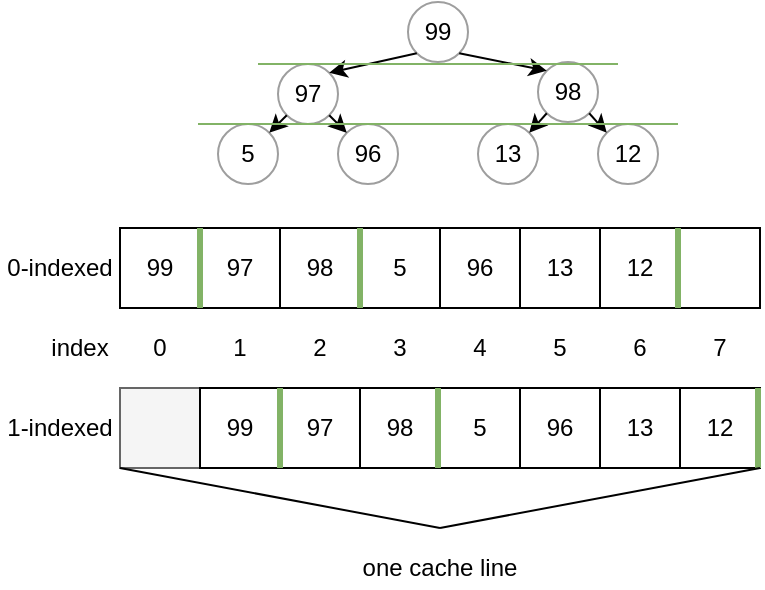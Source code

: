 <mxfile version="15.0.3" type="device"><diagram id="LaB-UIeBywkpzyVXSVsT" name="Page-1"><mxGraphModel dx="779" dy="484" grid="1" gridSize="10" guides="1" tooltips="1" connect="1" arrows="1" fold="1" page="1" pageScale="1" pageWidth="850" pageHeight="1100" math="0" shadow="0"><root><mxCell id="0"/><mxCell id="1" parent="0"/><mxCell id="QuMWxfCfyVQjOkMuqnfl-1" value="99" style="rounded=0;whiteSpace=wrap;html=1;" vertex="1" parent="1"><mxGeometry x="240" y="280" width="40" height="40" as="geometry"/></mxCell><mxCell id="QuMWxfCfyVQjOkMuqnfl-2" value="97" style="rounded=0;whiteSpace=wrap;html=1;" vertex="1" parent="1"><mxGeometry x="280" y="280" width="40" height="40" as="geometry"/></mxCell><mxCell id="QuMWxfCfyVQjOkMuqnfl-3" value="98" style="rounded=0;whiteSpace=wrap;html=1;" vertex="1" parent="1"><mxGeometry x="320" y="280" width="40" height="40" as="geometry"/></mxCell><mxCell id="QuMWxfCfyVQjOkMuqnfl-4" value="5" style="rounded=0;whiteSpace=wrap;html=1;" vertex="1" parent="1"><mxGeometry x="360" y="280" width="40" height="40" as="geometry"/></mxCell><mxCell id="QuMWxfCfyVQjOkMuqnfl-5" value="96" style="rounded=0;whiteSpace=wrap;html=1;" vertex="1" parent="1"><mxGeometry x="400" y="280" width="40" height="40" as="geometry"/></mxCell><mxCell id="QuMWxfCfyVQjOkMuqnfl-6" value="" style="rounded=0;whiteSpace=wrap;html=1;fillColor=#f5f5f5;strokeColor=#666666;fontColor=#333333;" vertex="1" parent="1"><mxGeometry x="240" y="360" width="40" height="40" as="geometry"/></mxCell><mxCell id="QuMWxfCfyVQjOkMuqnfl-7" value="99" style="rounded=0;whiteSpace=wrap;html=1;" vertex="1" parent="1"><mxGeometry x="280" y="360" width="40" height="40" as="geometry"/></mxCell><mxCell id="QuMWxfCfyVQjOkMuqnfl-8" value="97" style="rounded=0;whiteSpace=wrap;html=1;" vertex="1" parent="1"><mxGeometry x="320" y="360" width="40" height="40" as="geometry"/></mxCell><mxCell id="QuMWxfCfyVQjOkMuqnfl-9" value="98" style="rounded=0;whiteSpace=wrap;html=1;" vertex="1" parent="1"><mxGeometry x="360" y="360" width="40" height="40" as="geometry"/></mxCell><mxCell id="QuMWxfCfyVQjOkMuqnfl-10" value="5" style="rounded=0;whiteSpace=wrap;html=1;" vertex="1" parent="1"><mxGeometry x="400" y="360" width="40" height="40" as="geometry"/></mxCell><mxCell id="QuMWxfCfyVQjOkMuqnfl-12" value="13" style="rounded=0;whiteSpace=wrap;html=1;" vertex="1" parent="1"><mxGeometry x="440" y="280" width="40" height="40" as="geometry"/></mxCell><mxCell id="QuMWxfCfyVQjOkMuqnfl-13" value="96" style="rounded=0;whiteSpace=wrap;html=1;" vertex="1" parent="1"><mxGeometry x="440" y="360" width="40" height="40" as="geometry"/></mxCell><mxCell id="QuMWxfCfyVQjOkMuqnfl-14" value="13" style="rounded=0;whiteSpace=wrap;html=1;" vertex="1" parent="1"><mxGeometry x="480" y="360" width="40" height="40" as="geometry"/></mxCell><mxCell id="QuMWxfCfyVQjOkMuqnfl-15" value="12" style="rounded=0;whiteSpace=wrap;html=1;" vertex="1" parent="1"><mxGeometry x="520" y="360" width="40" height="40" as="geometry"/></mxCell><mxCell id="QuMWxfCfyVQjOkMuqnfl-16" value="12" style="rounded=0;whiteSpace=wrap;html=1;" vertex="1" parent="1"><mxGeometry x="480" y="280" width="40" height="40" as="geometry"/></mxCell><mxCell id="QuMWxfCfyVQjOkMuqnfl-17" value="" style="rounded=0;whiteSpace=wrap;html=1;" vertex="1" parent="1"><mxGeometry x="520" y="280" width="40" height="40" as="geometry"/></mxCell><mxCell id="QuMWxfCfyVQjOkMuqnfl-22" value="0" style="text;html=1;strokeColor=none;fillColor=none;align=center;verticalAlign=middle;whiteSpace=wrap;rounded=0;" vertex="1" parent="1"><mxGeometry x="240" y="330" width="40" height="20" as="geometry"/></mxCell><mxCell id="QuMWxfCfyVQjOkMuqnfl-25" value="index" style="text;html=1;strokeColor=none;fillColor=none;align=center;verticalAlign=middle;whiteSpace=wrap;rounded=0;" vertex="1" parent="1"><mxGeometry x="200" y="330" width="40" height="20" as="geometry"/></mxCell><mxCell id="QuMWxfCfyVQjOkMuqnfl-26" value="1" style="text;html=1;strokeColor=none;fillColor=none;align=center;verticalAlign=middle;whiteSpace=wrap;rounded=0;" vertex="1" parent="1"><mxGeometry x="280" y="330" width="40" height="20" as="geometry"/></mxCell><mxCell id="QuMWxfCfyVQjOkMuqnfl-27" value="2" style="text;html=1;strokeColor=none;fillColor=none;align=center;verticalAlign=middle;whiteSpace=wrap;rounded=0;" vertex="1" parent="1"><mxGeometry x="320" y="330" width="40" height="20" as="geometry"/></mxCell><mxCell id="QuMWxfCfyVQjOkMuqnfl-28" value="3" style="text;html=1;strokeColor=none;fillColor=none;align=center;verticalAlign=middle;whiteSpace=wrap;rounded=0;" vertex="1" parent="1"><mxGeometry x="360" y="330" width="40" height="20" as="geometry"/></mxCell><mxCell id="QuMWxfCfyVQjOkMuqnfl-29" value="4" style="text;html=1;strokeColor=none;fillColor=none;align=center;verticalAlign=middle;whiteSpace=wrap;rounded=0;" vertex="1" parent="1"><mxGeometry x="400" y="330" width="40" height="20" as="geometry"/></mxCell><mxCell id="QuMWxfCfyVQjOkMuqnfl-30" value="5" style="text;html=1;strokeColor=none;fillColor=none;align=center;verticalAlign=middle;whiteSpace=wrap;rounded=0;" vertex="1" parent="1"><mxGeometry x="440" y="330" width="40" height="20" as="geometry"/></mxCell><mxCell id="QuMWxfCfyVQjOkMuqnfl-31" value="6" style="text;html=1;strokeColor=none;fillColor=none;align=center;verticalAlign=middle;whiteSpace=wrap;rounded=0;" vertex="1" parent="1"><mxGeometry x="480" y="330" width="40" height="20" as="geometry"/></mxCell><mxCell id="QuMWxfCfyVQjOkMuqnfl-32" value="7" style="text;html=1;strokeColor=none;fillColor=none;align=center;verticalAlign=middle;whiteSpace=wrap;rounded=0;" vertex="1" parent="1"><mxGeometry x="520" y="330" width="40" height="20" as="geometry"/></mxCell><mxCell id="QuMWxfCfyVQjOkMuqnfl-39" value="99" style="ellipse;whiteSpace=wrap;html=1;aspect=fixed;strokeColor=#9E9E9E;" vertex="1" parent="1"><mxGeometry x="384" y="167" width="30" height="30" as="geometry"/></mxCell><mxCell id="QuMWxfCfyVQjOkMuqnfl-40" value="97" style="ellipse;whiteSpace=wrap;html=1;aspect=fixed;strokeColor=#9E9E9E;direction=south;" vertex="1" parent="1"><mxGeometry x="319" y="198" width="30" height="30" as="geometry"/></mxCell><mxCell id="QuMWxfCfyVQjOkMuqnfl-41" value="98" style="ellipse;whiteSpace=wrap;html=1;aspect=fixed;strokeColor=#9E9E9E;" vertex="1" parent="1"><mxGeometry x="449" y="197" width="30" height="30" as="geometry"/></mxCell><mxCell id="QuMWxfCfyVQjOkMuqnfl-42" value="5" style="ellipse;whiteSpace=wrap;html=1;aspect=fixed;strokeColor=#9E9E9E;" vertex="1" parent="1"><mxGeometry x="289" y="228" width="30" height="30" as="geometry"/></mxCell><mxCell id="QuMWxfCfyVQjOkMuqnfl-43" value="96" style="ellipse;whiteSpace=wrap;html=1;aspect=fixed;strokeColor=#9E9E9E;" vertex="1" parent="1"><mxGeometry x="349" y="228" width="30" height="30" as="geometry"/></mxCell><mxCell id="QuMWxfCfyVQjOkMuqnfl-47" value="13" style="ellipse;whiteSpace=wrap;html=1;aspect=fixed;strokeColor=#9E9E9E;" vertex="1" parent="1"><mxGeometry x="419" y="228" width="30" height="30" as="geometry"/></mxCell><mxCell id="QuMWxfCfyVQjOkMuqnfl-48" value="12" style="ellipse;whiteSpace=wrap;html=1;aspect=fixed;strokeColor=#9E9E9E;" vertex="1" parent="1"><mxGeometry x="479" y="228" width="30" height="30" as="geometry"/></mxCell><mxCell id="QuMWxfCfyVQjOkMuqnfl-56" value="" style="endArrow=classic;html=1;exitX=0;exitY=1;exitDx=0;exitDy=0;entryX=0;entryY=0;entryDx=0;entryDy=0;" edge="1" parent="1" source="QuMWxfCfyVQjOkMuqnfl-39" target="QuMWxfCfyVQjOkMuqnfl-40"><mxGeometry width="50" height="50" relative="1" as="geometry"><mxPoint x="369" y="300" as="sourcePoint"/><mxPoint x="419" y="250" as="targetPoint"/></mxGeometry></mxCell><mxCell id="QuMWxfCfyVQjOkMuqnfl-57" value="" style="endArrow=classic;html=1;exitX=1;exitY=1;exitDx=0;exitDy=0;entryX=1;entryY=0;entryDx=0;entryDy=0;" edge="1" parent="1" source="QuMWxfCfyVQjOkMuqnfl-40" target="QuMWxfCfyVQjOkMuqnfl-42"><mxGeometry width="50" height="50" relative="1" as="geometry"><mxPoint x="369" y="300" as="sourcePoint"/><mxPoint x="419" y="250" as="targetPoint"/></mxGeometry></mxCell><mxCell id="QuMWxfCfyVQjOkMuqnfl-59" value="" style="endArrow=classic;html=1;exitX=1;exitY=0;exitDx=0;exitDy=0;entryX=0;entryY=0;entryDx=0;entryDy=0;" edge="1" parent="1" source="QuMWxfCfyVQjOkMuqnfl-40" target="QuMWxfCfyVQjOkMuqnfl-43"><mxGeometry width="50" height="50" relative="1" as="geometry"><mxPoint x="369" y="300" as="sourcePoint"/><mxPoint x="419" y="250" as="targetPoint"/></mxGeometry></mxCell><mxCell id="QuMWxfCfyVQjOkMuqnfl-60" value="" style="endArrow=classic;html=1;exitX=0;exitY=1;exitDx=0;exitDy=0;entryX=1;entryY=0;entryDx=0;entryDy=0;" edge="1" parent="1" source="QuMWxfCfyVQjOkMuqnfl-41" target="QuMWxfCfyVQjOkMuqnfl-47"><mxGeometry width="50" height="50" relative="1" as="geometry"><mxPoint x="323.393" y="223.607" as="sourcePoint"/><mxPoint x="314.607" y="242.393" as="targetPoint"/></mxGeometry></mxCell><mxCell id="QuMWxfCfyVQjOkMuqnfl-61" value="" style="endArrow=classic;html=1;exitX=1;exitY=1;exitDx=0;exitDy=0;entryX=0;entryY=0;entryDx=0;entryDy=0;" edge="1" parent="1" source="QuMWxfCfyVQjOkMuqnfl-41" target="QuMWxfCfyVQjOkMuqnfl-48"><mxGeometry width="50" height="50" relative="1" as="geometry"><mxPoint x="473.393" y="223.607" as="sourcePoint"/><mxPoint x="464.607" y="242.393" as="targetPoint"/></mxGeometry></mxCell><mxCell id="QuMWxfCfyVQjOkMuqnfl-62" value="" style="endArrow=classic;html=1;exitX=1;exitY=1;exitDx=0;exitDy=0;entryX=0;entryY=0;entryDx=0;entryDy=0;" edge="1" parent="1" source="QuMWxfCfyVQjOkMuqnfl-39" target="QuMWxfCfyVQjOkMuqnfl-41"><mxGeometry width="50" height="50" relative="1" as="geometry"><mxPoint x="369" y="300" as="sourcePoint"/><mxPoint x="419" y="250" as="targetPoint"/></mxGeometry></mxCell><mxCell id="QuMWxfCfyVQjOkMuqnfl-63" value="1-indexed" style="text;html=1;strokeColor=none;fillColor=none;align=center;verticalAlign=middle;whiteSpace=wrap;rounded=0;" vertex="1" parent="1"><mxGeometry x="180" y="370" width="60" height="20" as="geometry"/></mxCell><mxCell id="QuMWxfCfyVQjOkMuqnfl-64" value="0-indexed" style="text;html=1;strokeColor=none;fillColor=none;align=center;verticalAlign=middle;whiteSpace=wrap;rounded=0;" vertex="1" parent="1"><mxGeometry x="180" y="290" width="60" height="20" as="geometry"/></mxCell><mxCell id="QuMWxfCfyVQjOkMuqnfl-67" value="" style="endArrow=none;html=1;fillColor=#d5e8d4;strokeColor=#82b366;strokeWidth=3;" edge="1" parent="1"><mxGeometry width="50" height="50" relative="1" as="geometry"><mxPoint x="280" y="320" as="sourcePoint"/><mxPoint x="280" y="280" as="targetPoint"/></mxGeometry></mxCell><mxCell id="QuMWxfCfyVQjOkMuqnfl-68" value="" style="endArrow=none;html=1;fillColor=#d5e8d4;strokeColor=#82b366;" edge="1" parent="1"><mxGeometry width="50" height="50" relative="1" as="geometry"><mxPoint x="309" y="198" as="sourcePoint"/><mxPoint x="489" y="198" as="targetPoint"/></mxGeometry></mxCell><mxCell id="QuMWxfCfyVQjOkMuqnfl-69" value="" style="endArrow=none;html=1;fillColor=#d5e8d4;strokeColor=#82b366;" edge="1" parent="1"><mxGeometry width="50" height="50" relative="1" as="geometry"><mxPoint x="279" y="228" as="sourcePoint"/><mxPoint x="519" y="228" as="targetPoint"/></mxGeometry></mxCell><mxCell id="QuMWxfCfyVQjOkMuqnfl-71" value="" style="endArrow=none;html=1;fillColor=#d5e8d4;strokeColor=#82b366;strokeWidth=3;" edge="1" parent="1"><mxGeometry width="50" height="50" relative="1" as="geometry"><mxPoint x="360" y="320" as="sourcePoint"/><mxPoint x="360" y="280" as="targetPoint"/></mxGeometry></mxCell><mxCell id="QuMWxfCfyVQjOkMuqnfl-72" value="" style="endArrow=none;html=1;fillColor=#d5e8d4;strokeColor=#82b366;strokeWidth=3;" edge="1" parent="1"><mxGeometry width="50" height="50" relative="1" as="geometry"><mxPoint x="320" y="400" as="sourcePoint"/><mxPoint x="320" y="360" as="targetPoint"/></mxGeometry></mxCell><mxCell id="QuMWxfCfyVQjOkMuqnfl-73" value="" style="endArrow=none;html=1;fillColor=#d5e8d4;strokeColor=#82b366;strokeWidth=3;" edge="1" parent="1"><mxGeometry width="50" height="50" relative="1" as="geometry"><mxPoint x="399" y="400" as="sourcePoint"/><mxPoint x="399" y="360" as="targetPoint"/></mxGeometry></mxCell><mxCell id="QuMWxfCfyVQjOkMuqnfl-74" value="" style="endArrow=none;html=1;fillColor=#d5e8d4;strokeColor=#82b366;strokeWidth=3;" edge="1" parent="1"><mxGeometry width="50" height="50" relative="1" as="geometry"><mxPoint x="519" y="320" as="sourcePoint"/><mxPoint x="519" y="280" as="targetPoint"/></mxGeometry></mxCell><mxCell id="QuMWxfCfyVQjOkMuqnfl-75" value="" style="endArrow=none;html=1;fillColor=#d5e8d4;strokeColor=#82b366;strokeWidth=3;" edge="1" parent="1"><mxGeometry width="50" height="50" relative="1" as="geometry"><mxPoint x="559" y="400" as="sourcePoint"/><mxPoint x="559" y="360" as="targetPoint"/></mxGeometry></mxCell><mxCell id="QuMWxfCfyVQjOkMuqnfl-76" value="" style="endArrow=none;html=1;strokeWidth=1;exitX=0;exitY=1;exitDx=0;exitDy=0;" edge="1" parent="1" source="QuMWxfCfyVQjOkMuqnfl-6"><mxGeometry width="50" height="50" relative="1" as="geometry"><mxPoint x="240" y="410" as="sourcePoint"/><mxPoint x="400" y="430" as="targetPoint"/></mxGeometry></mxCell><mxCell id="QuMWxfCfyVQjOkMuqnfl-78" value="" style="endArrow=none;html=1;strokeWidth=1;" edge="1" parent="1"><mxGeometry width="50" height="50" relative="1" as="geometry"><mxPoint x="400" y="430" as="sourcePoint"/><mxPoint x="560" y="400" as="targetPoint"/></mxGeometry></mxCell><mxCell id="QuMWxfCfyVQjOkMuqnfl-79" value="one cache line" style="text;html=1;strokeColor=none;fillColor=none;align=center;verticalAlign=middle;whiteSpace=wrap;rounded=0;" vertex="1" parent="1"><mxGeometry x="360" y="440" width="80" height="20" as="geometry"/></mxCell></root></mxGraphModel></diagram></mxfile>